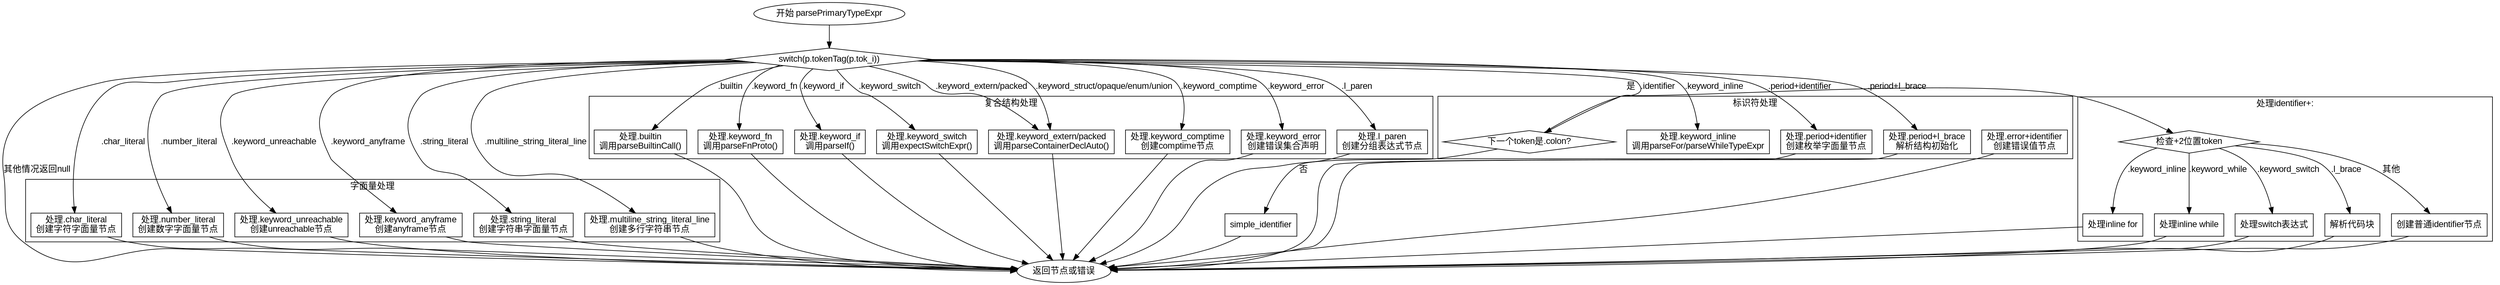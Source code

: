 
digraph parsePrimaryTypeExpr {
    graph [fontname="Arial", rankdir=TB];
    node [fontname="Arial", shape=rectangle];
    edge [fontname="Arial"];

    start [label="开始 parsePrimaryTypeExpr", shape=ellipse];
    end [label="返回节点或错误", shape=ellipse];
    switch_token [label="switch(p.tokenTag(p.tok_i))", shape=diamond];

    start -> switch_token;

    // 基本字面量处理
    subgraph cluster_literals {
        label="字面量处理";
        char_lit [label="处理.char_literal\n创建字符字面量节点"];
        number_lit [label="处理.number_literal\n创建数字字面量节点"];
        unreachable_lit [label="处理.keyword_unreachable\n创建unreachable节点"];
        anyframe_lit [label="处理.keyword_anyframe\n创建anyframe节点"];
        string_lit [label="处理.string_literal\n创建字符串字面量节点"];
        multiline_str [label="处理.multiline_string_literal_line\n创建多行字符串节点"];
    }

    // 复合结构处理
    subgraph cluster_structures {
        label="复合结构处理";
        builtin_call [label="处理.builtin\n调用parseBuiltinCall()"];
        fn_proto [label="处理.keyword_fn\n调用parseFnProto()"];
        if_expr [label="处理.keyword_if\n调用parseIf()"];
        switch_expr [label="处理.keyword_switch\n调用expectSwitchExpr()"];
        container_decl [label="处理.keyword_extern/packed\n调用parseContainerDeclAuto()"];
        comptime_expr [label="处理.keyword_comptime\n创建comptime节点"];
        error_set [label="处理.keyword_error\n创建错误集合声明"];
        grouped_expr [label="处理.l_paren\n创建分组表达式节点"];
    }

    // 标识符和特殊语法
    subgraph cluster_identifiers {
        label="标识符处理";
        identifier_colon [label="下一个token是.colon?", shape=diamond];
        inline_for_while [label="处理.keyword_inline\n调用parseFor/parseWhileTypeExpr"];
        enum_literal [label="处理.period+identifier\n创建枚举字面量节点"];
        struct_init [label="处理.period+l_brace\n解析结构初始化"];
        error_value [label="处理.error+identifier\n创建错误值节点"];
    }

    // 连接主switch分支
    switch_token -> char_lit [label=".char_literal"];
    switch_token -> number_lit [label=".number_literal"];
    switch_token -> unreachable_lit [label=".keyword_unreachable"];
    switch_token -> anyframe_lit [label=".keyword_anyframe"];
    switch_token -> string_lit [label=".string_literal"];
    switch_token -> builtin_call [label=".builtin"];
    switch_token -> fn_proto [label=".keyword_fn"];
    switch_token -> if_expr [label=".keyword_if"];
    switch_token -> switch_expr [label=".keyword_switch"];
    switch_token -> container_decl [label=".keyword_extern/packed"];
    switch_token -> container_decl [label=".keyword_struct/opaque/enum/union"];
    switch_token -> comptime_expr [label=".keyword_comptime"];
    switch_token -> multiline_str [label=".multiline_string_literal_line"];
    switch_token -> identifier_colon [label=".identifier"];
    switch_token -> inline_for_while [label=".keyword_inline"];
    switch_token -> enum_literal [label=".period+identifier"];
    switch_token -> struct_init [label=".period+l_brace"];
    switch_token -> error_set [label=".keyword_error"];
    switch_token -> grouped_expr [label=".l_paren"];
    switch_token -> end [label="其他情况返回null"];

    // 处理标识符分支
    identifier_colon -> subgraph_id_colon [label="是"];
    identifier_colon -> simple_identifier [label="否"];

    subgraph cluster_id_colon {
        label="处理identifier+:";
        subgraph_id_colon [label="检查+2位置token", shape=diamond];
        inline_for [label="处理inline for"];
        inline_while [label="处理inline while"];
        switch_block [label="处理switch表达式"];
        parse_block [label="解析代码块"];
        default_id [label="创建普通identifier节点"];
    }

    subgraph_id_colon -> inline_for [label=".keyword_inline"];
    subgraph_id_colon -> inline_while [label=".keyword_while"];
    subgraph_id_colon -> switch_block [label=".keyword_switch"];
    subgraph_id_colon -> parse_block [label=".l_brace"];
    subgraph_id_colon -> default_id [label="其他"];

    // 连接所有终节点到结束
    char_lit -> end;
    number_lit -> end;
    unreachable_lit -> end;
    anyframe_lit -> end;
    string_lit -> end;
    builtin_call -> end;
    fn_proto -> end;
    if_expr -> end;
    switch_expr -> end;
    container_decl -> end;
    comptime_expr -> end;
    multiline_str -> end;
    simple_identifier -> end;
    inline_for -> end;
    inline_while -> end;
    switch_block -> end;
    parse_block -> end;
    default_id -> end;
    enum_literal -> end;
    struct_init -> end;
    error_set -> end;
    grouped_expr -> end;
    error_value -> end;
}
